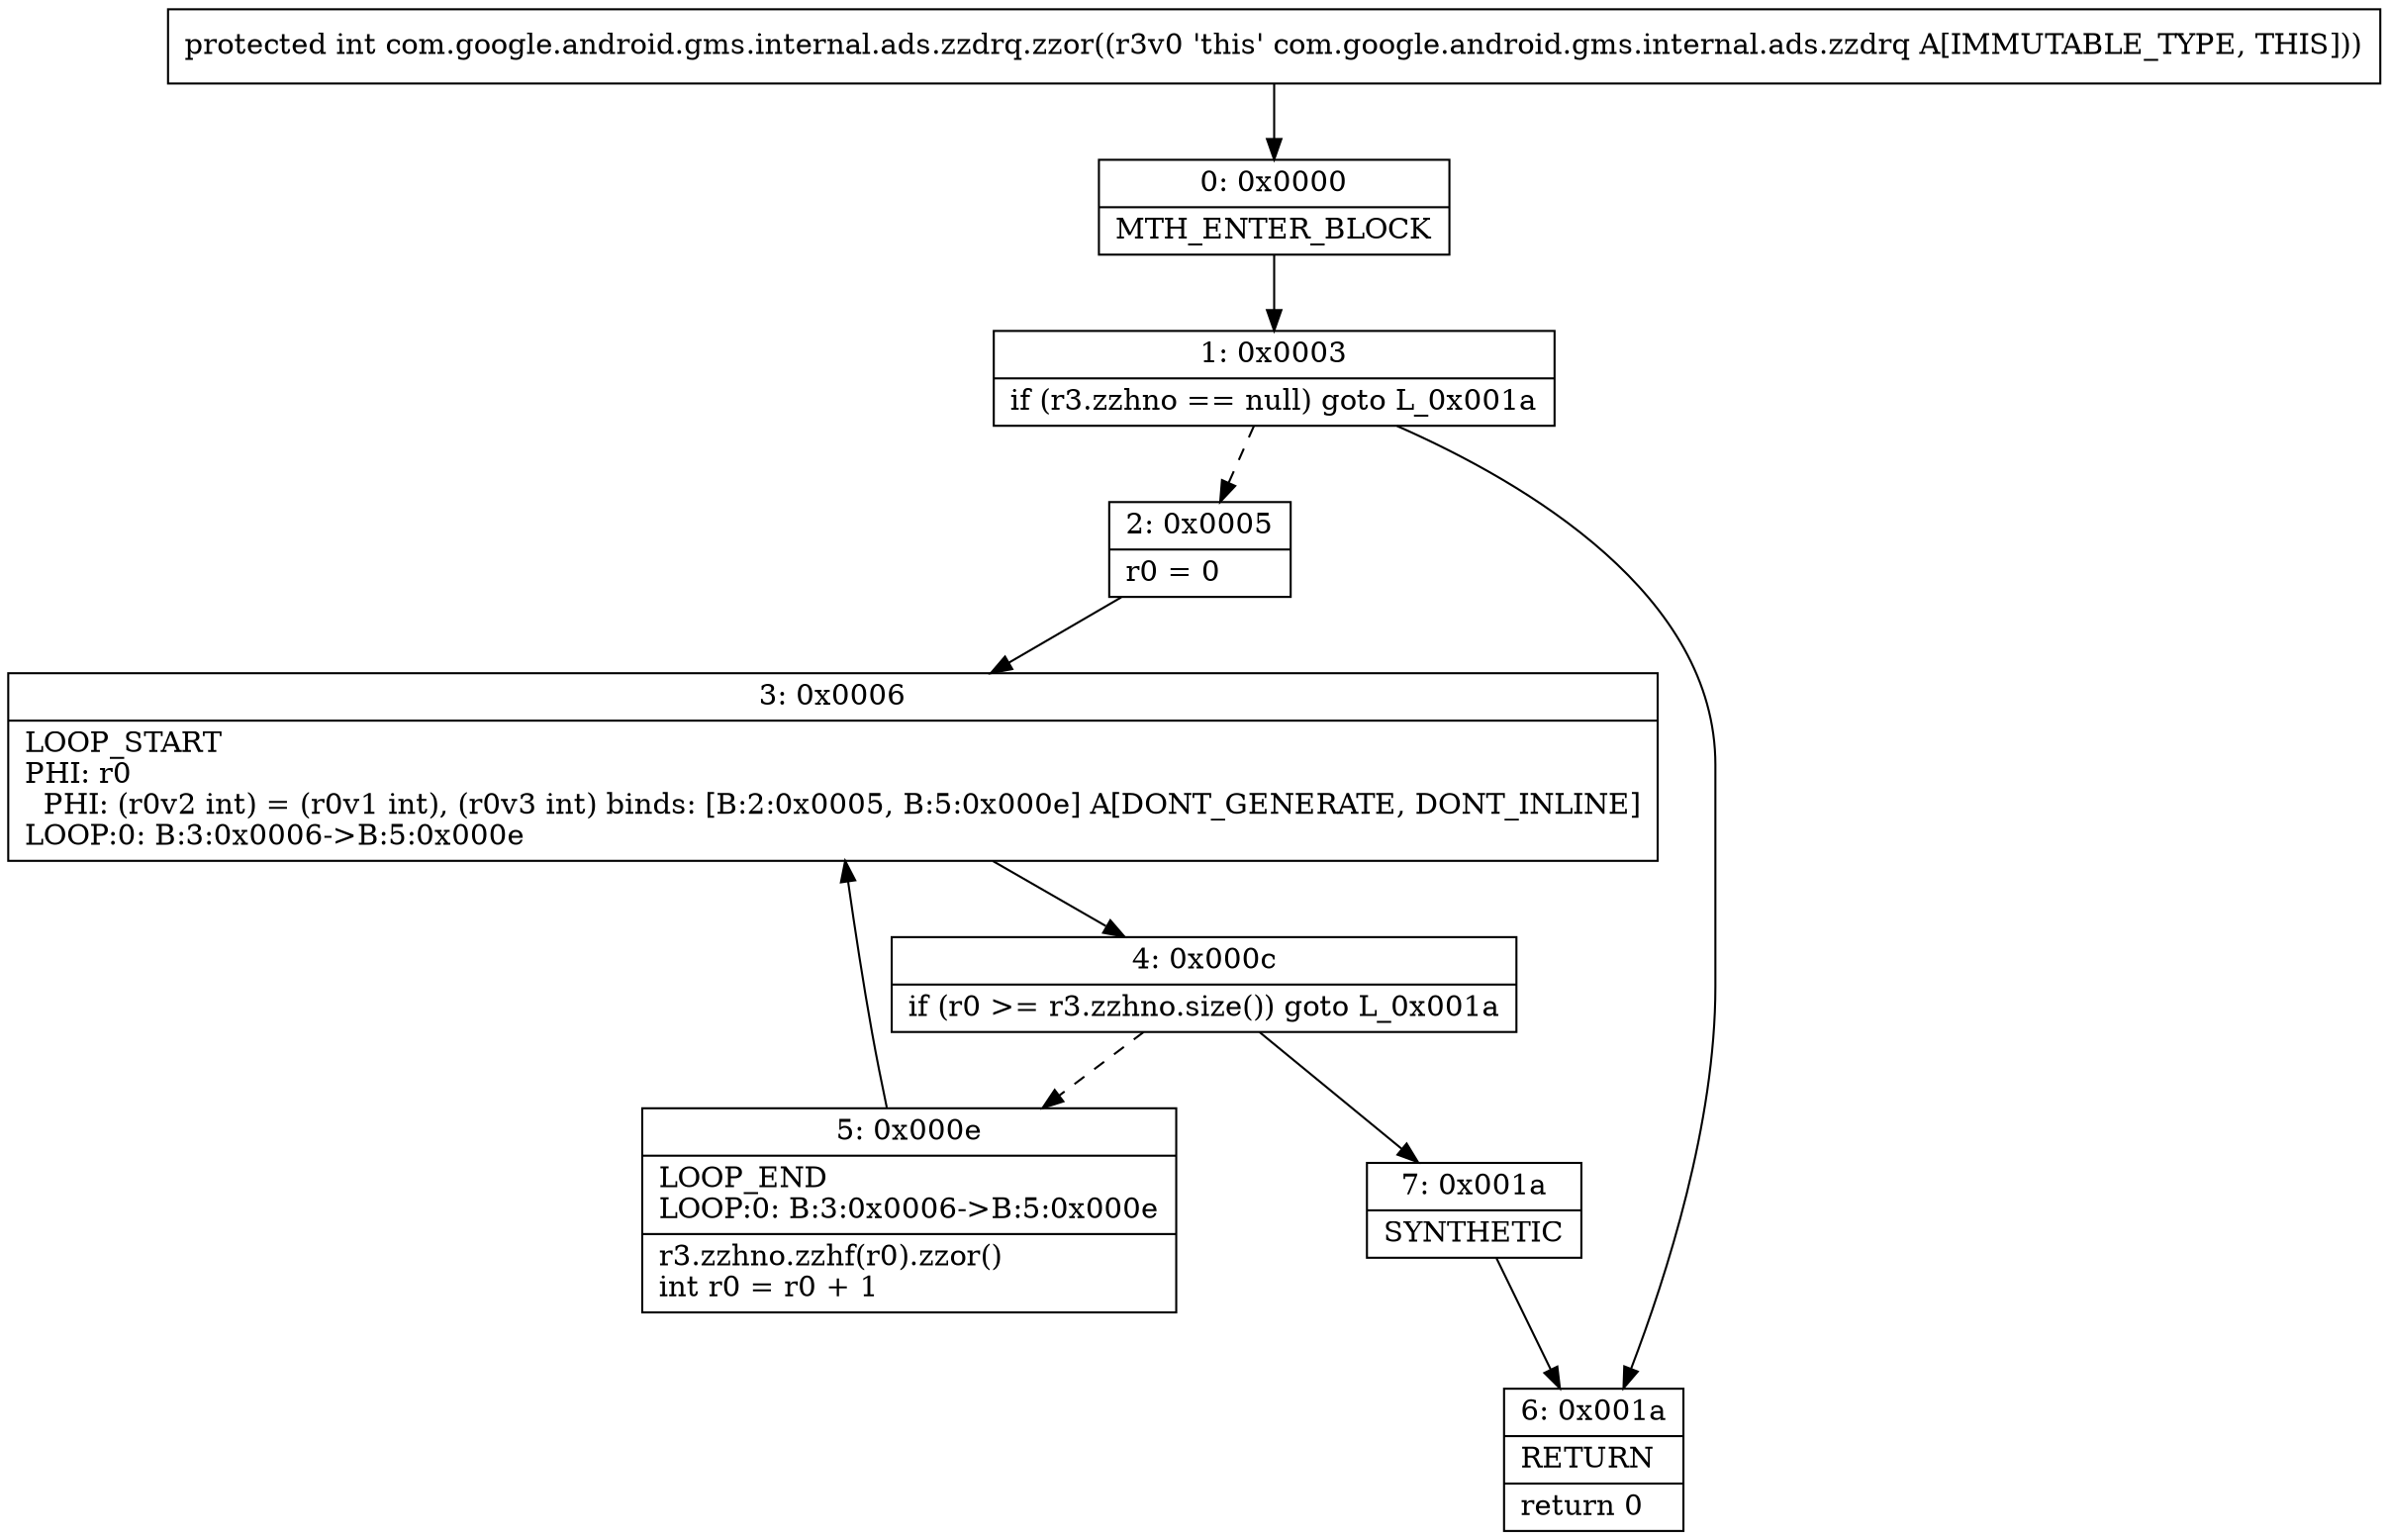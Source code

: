 digraph "CFG forcom.google.android.gms.internal.ads.zzdrq.zzor()I" {
Node_0 [shape=record,label="{0\:\ 0x0000|MTH_ENTER_BLOCK\l}"];
Node_1 [shape=record,label="{1\:\ 0x0003|if (r3.zzhno == null) goto L_0x001a\l}"];
Node_2 [shape=record,label="{2\:\ 0x0005|r0 = 0\l}"];
Node_3 [shape=record,label="{3\:\ 0x0006|LOOP_START\lPHI: r0 \l  PHI: (r0v2 int) = (r0v1 int), (r0v3 int) binds: [B:2:0x0005, B:5:0x000e] A[DONT_GENERATE, DONT_INLINE]\lLOOP:0: B:3:0x0006\-\>B:5:0x000e\l}"];
Node_4 [shape=record,label="{4\:\ 0x000c|if (r0 \>= r3.zzhno.size()) goto L_0x001a\l}"];
Node_5 [shape=record,label="{5\:\ 0x000e|LOOP_END\lLOOP:0: B:3:0x0006\-\>B:5:0x000e\l|r3.zzhno.zzhf(r0).zzor()\lint r0 = r0 + 1\l}"];
Node_6 [shape=record,label="{6\:\ 0x001a|RETURN\l|return 0\l}"];
Node_7 [shape=record,label="{7\:\ 0x001a|SYNTHETIC\l}"];
MethodNode[shape=record,label="{protected int com.google.android.gms.internal.ads.zzdrq.zzor((r3v0 'this' com.google.android.gms.internal.ads.zzdrq A[IMMUTABLE_TYPE, THIS])) }"];
MethodNode -> Node_0;
Node_0 -> Node_1;
Node_1 -> Node_2[style=dashed];
Node_1 -> Node_6;
Node_2 -> Node_3;
Node_3 -> Node_4;
Node_4 -> Node_5[style=dashed];
Node_4 -> Node_7;
Node_5 -> Node_3;
Node_7 -> Node_6;
}

